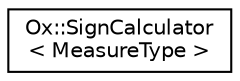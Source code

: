 digraph "Graphical Class Hierarchy"
{
  edge [fontname="Helvetica",fontsize="10",labelfontname="Helvetica",labelfontsize="10"];
  node [fontname="Helvetica",fontsize="10",shape=record];
  rankdir="LR";
  Node0 [label="Ox::SignCalculator\l\< MeasureType \>",height=0.2,width=0.4,color="black", fillcolor="white", style="filled",URL="$class_ox_1_1_sign_calculator.html"];
}
